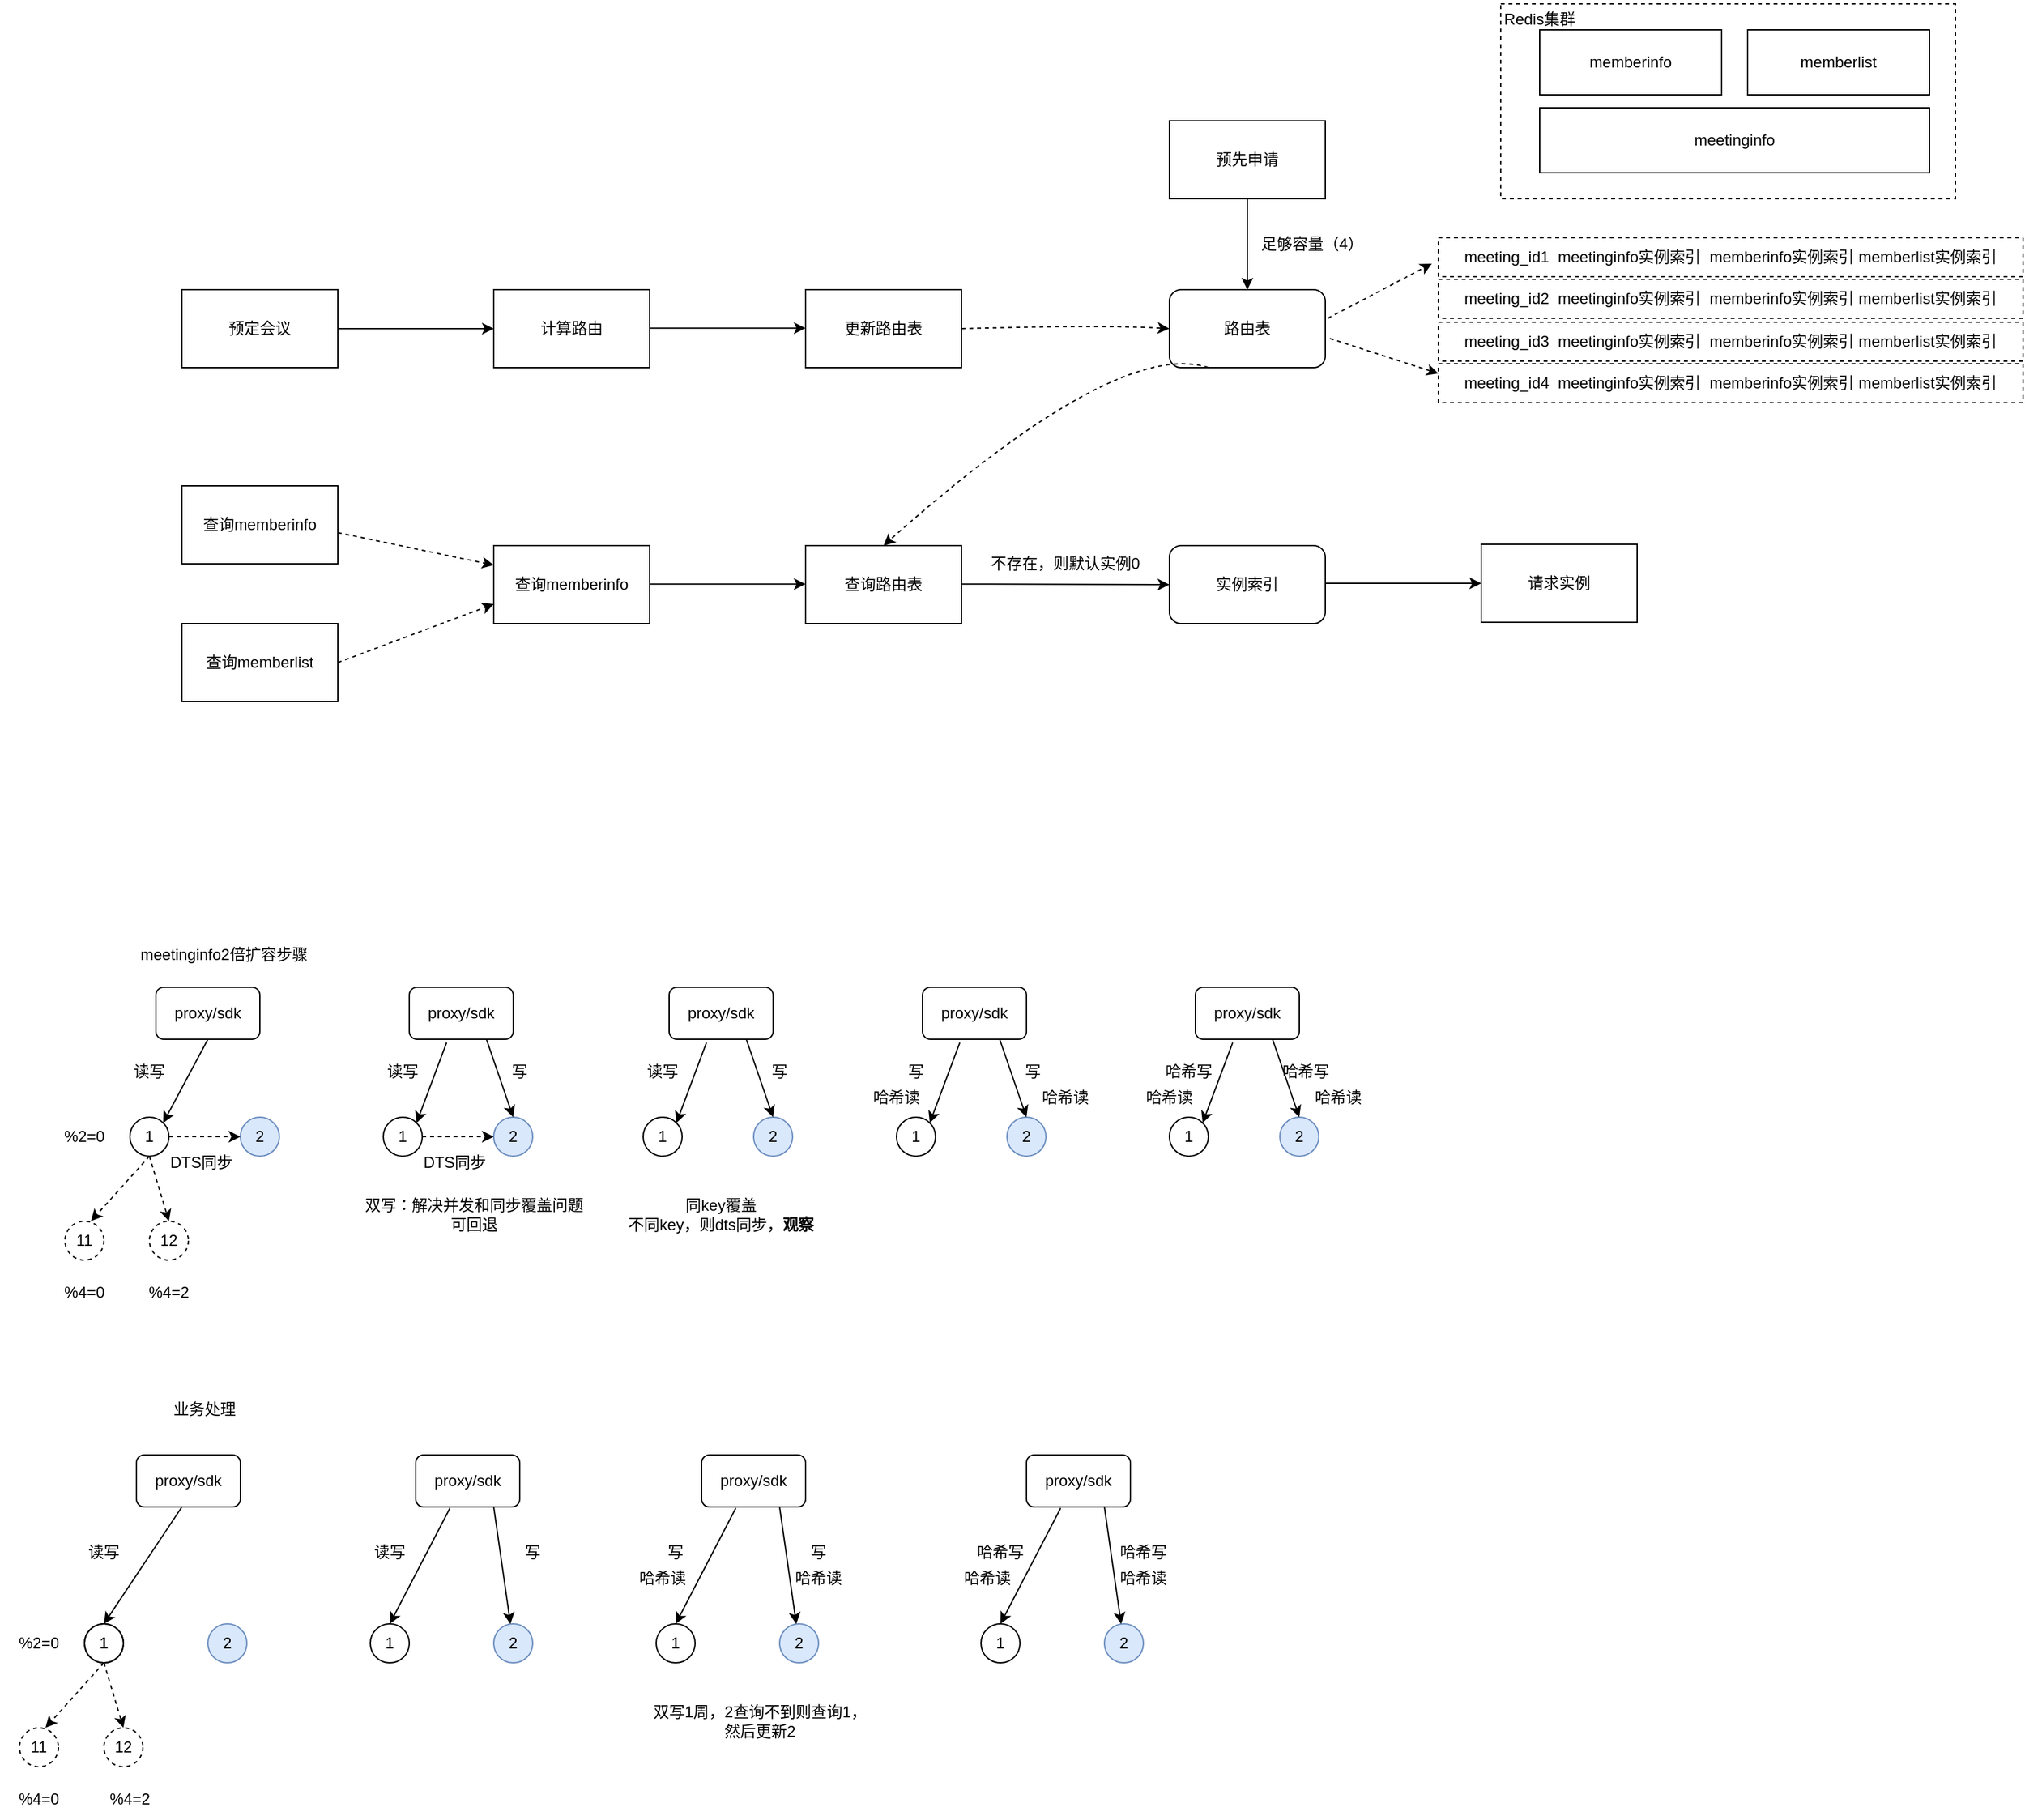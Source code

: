<mxfile version="20.8.1" type="github">
  <diagram id="jsjYU_Txn0sp7lz1TC-h" name="第 1 页">
    <mxGraphModel dx="2792" dy="1057" grid="1" gridSize="10" guides="1" tooltips="1" connect="1" arrows="1" fold="1" page="1" pageScale="1" pageWidth="827" pageHeight="1169" math="0" shadow="0">
      <root>
        <mxCell id="0" />
        <mxCell id="1" parent="0" />
        <mxCell id="PvWVyQyE4sZmbcHrZHed-1" value="路由表" style="rounded=1;whiteSpace=wrap;html=1;" vertex="1" parent="1">
          <mxGeometry x="860" y="373" width="120" height="60" as="geometry" />
        </mxCell>
        <mxCell id="PvWVyQyE4sZmbcHrZHed-2" value="预先申请" style="rounded=0;whiteSpace=wrap;html=1;" vertex="1" parent="1">
          <mxGeometry x="860" y="243" width="120" height="60" as="geometry" />
        </mxCell>
        <mxCell id="PvWVyQyE4sZmbcHrZHed-3" value="" style="endArrow=classic;html=1;rounded=0;exitX=0.5;exitY=1;exitDx=0;exitDy=0;" edge="1" parent="1" source="PvWVyQyE4sZmbcHrZHed-2" target="PvWVyQyE4sZmbcHrZHed-1">
          <mxGeometry width="50" height="50" relative="1" as="geometry">
            <mxPoint x="650" y="733" as="sourcePoint" />
            <mxPoint x="700" y="683" as="targetPoint" />
          </mxGeometry>
        </mxCell>
        <mxCell id="PvWVyQyE4sZmbcHrZHed-4" value="足够容量（4）" style="rounded=0;whiteSpace=wrap;html=1;fillColor=none;strokeColor=none;" vertex="1" parent="1">
          <mxGeometry x="920" y="323" width="100" height="30" as="geometry" />
        </mxCell>
        <mxCell id="PvWVyQyE4sZmbcHrZHed-5" value="meeting_id1&amp;nbsp; meetinginfo实例索引&amp;nbsp; memberinfo实例索引 memberlist实例索引" style="rounded=0;whiteSpace=wrap;html=1;fillColor=none;dashed=1;" vertex="1" parent="1">
          <mxGeometry x="1067" y="333" width="450" height="30" as="geometry" />
        </mxCell>
        <mxCell id="PvWVyQyE4sZmbcHrZHed-6" value="meeting_id2&amp;nbsp; meetinginfo实例索引&amp;nbsp; memberinfo实例索引 memberlist实例索引" style="rounded=0;whiteSpace=wrap;html=1;fillColor=none;dashed=1;" vertex="1" parent="1">
          <mxGeometry x="1067" y="365" width="450" height="30" as="geometry" />
        </mxCell>
        <mxCell id="PvWVyQyE4sZmbcHrZHed-7" value="meeting_id3&amp;nbsp; meetinginfo实例索引&amp;nbsp; memberinfo实例索引 memberlist实例索引" style="rounded=0;whiteSpace=wrap;html=1;fillColor=none;dashed=1;" vertex="1" parent="1">
          <mxGeometry x="1067" y="398" width="450" height="30" as="geometry" />
        </mxCell>
        <mxCell id="PvWVyQyE4sZmbcHrZHed-8" value="meeting_id4&amp;nbsp; meetinginfo实例索引&amp;nbsp; memberinfo实例索引 memberlist实例索引" style="rounded=0;whiteSpace=wrap;html=1;fillColor=none;dashed=1;" vertex="1" parent="1">
          <mxGeometry x="1067" y="430" width="450" height="30" as="geometry" />
        </mxCell>
        <mxCell id="PvWVyQyE4sZmbcHrZHed-9" value="" style="endArrow=classic;html=1;rounded=0;dashed=1;" edge="1" parent="1">
          <mxGeometry width="50" height="50" relative="1" as="geometry">
            <mxPoint x="982" y="395" as="sourcePoint" />
            <mxPoint x="1062" y="353" as="targetPoint" />
          </mxGeometry>
        </mxCell>
        <mxCell id="PvWVyQyE4sZmbcHrZHed-10" value="" style="endArrow=classic;html=1;rounded=0;dashed=1;exitX=1.029;exitY=0.626;exitDx=0;exitDy=0;exitPerimeter=0;entryX=0;entryY=0.25;entryDx=0;entryDy=0;" edge="1" parent="1" source="PvWVyQyE4sZmbcHrZHed-1" target="PvWVyQyE4sZmbcHrZHed-8">
          <mxGeometry width="50" height="50" relative="1" as="geometry">
            <mxPoint x="992" y="405" as="sourcePoint" />
            <mxPoint x="1072" y="363" as="targetPoint" />
          </mxGeometry>
        </mxCell>
        <mxCell id="PvWVyQyE4sZmbcHrZHed-17" value="预定会议" style="rounded=0;whiteSpace=wrap;html=1;" vertex="1" parent="1">
          <mxGeometry x="100" y="373" width="120" height="60" as="geometry" />
        </mxCell>
        <mxCell id="PvWVyQyE4sZmbcHrZHed-18" value="计算路由" style="rounded=0;whiteSpace=wrap;html=1;" vertex="1" parent="1">
          <mxGeometry x="340" y="373" width="120" height="60" as="geometry" />
        </mxCell>
        <mxCell id="PvWVyQyE4sZmbcHrZHed-19" value="更新路由表" style="rounded=0;whiteSpace=wrap;html=1;" vertex="1" parent="1">
          <mxGeometry x="580" y="373" width="120" height="60" as="geometry" />
        </mxCell>
        <mxCell id="PvWVyQyE4sZmbcHrZHed-20" value="" style="rounded=0;whiteSpace=wrap;html=1;dashed=1;fillColor=none;" vertex="1" parent="1">
          <mxGeometry x="1115" y="153" width="350" height="150" as="geometry" />
        </mxCell>
        <mxCell id="PvWVyQyE4sZmbcHrZHed-21" value="meetinginfo" style="rounded=0;whiteSpace=wrap;html=1;fillColor=none;" vertex="1" parent="1">
          <mxGeometry x="1145" y="233" width="300" height="50" as="geometry" />
        </mxCell>
        <mxCell id="PvWVyQyE4sZmbcHrZHed-22" value="memberinfo" style="rounded=0;whiteSpace=wrap;html=1;fillColor=none;" vertex="1" parent="1">
          <mxGeometry x="1145" y="173" width="140" height="50" as="geometry" />
        </mxCell>
        <mxCell id="PvWVyQyE4sZmbcHrZHed-23" value="memberlist" style="rounded=0;whiteSpace=wrap;html=1;fillColor=none;" vertex="1" parent="1">
          <mxGeometry x="1305" y="173" width="140" height="50" as="geometry" />
        </mxCell>
        <mxCell id="PvWVyQyE4sZmbcHrZHed-24" value="Redis集群" style="rounded=0;whiteSpace=wrap;html=1;fillColor=none;strokeColor=none;" vertex="1" parent="1">
          <mxGeometry x="1095" y="150" width="100" height="30" as="geometry" />
        </mxCell>
        <mxCell id="PvWVyQyE4sZmbcHrZHed-25" value="" style="endArrow=classic;html=1;rounded=0;exitX=0.5;exitY=1;exitDx=0;exitDy=0;entryX=0;entryY=0.5;entryDx=0;entryDy=0;" edge="1" parent="1" target="PvWVyQyE4sZmbcHrZHed-18">
          <mxGeometry x="1" y="198" width="50" height="50" relative="1" as="geometry">
            <mxPoint x="220" y="403" as="sourcePoint" />
            <mxPoint x="220" y="473" as="targetPoint" />
            <mxPoint x="-173" y="196" as="offset" />
          </mxGeometry>
        </mxCell>
        <mxCell id="PvWVyQyE4sZmbcHrZHed-26" value="" style="endArrow=classic;html=1;rounded=0;exitX=0.5;exitY=1;exitDx=0;exitDy=0;entryX=0;entryY=0.5;entryDx=0;entryDy=0;" edge="1" parent="1">
          <mxGeometry x="1" y="198" width="50" height="50" relative="1" as="geometry">
            <mxPoint x="460" y="402.58" as="sourcePoint" />
            <mxPoint x="580" y="402.58" as="targetPoint" />
            <mxPoint x="-173" y="196" as="offset" />
          </mxGeometry>
        </mxCell>
        <mxCell id="PvWVyQyE4sZmbcHrZHed-27" value="" style="curved=1;endArrow=classic;html=1;rounded=0;dashed=1;exitX=1;exitY=0.5;exitDx=0;exitDy=0;entryX=0;entryY=0.5;entryDx=0;entryDy=0;" edge="1" parent="1" source="PvWVyQyE4sZmbcHrZHed-19" target="PvWVyQyE4sZmbcHrZHed-1">
          <mxGeometry width="50" height="50" relative="1" as="geometry">
            <mxPoint x="410" y="400" as="sourcePoint" />
            <mxPoint x="460" y="350" as="targetPoint" />
            <Array as="points">
              <mxPoint x="810" y="400" />
            </Array>
          </mxGeometry>
        </mxCell>
        <mxCell id="PvWVyQyE4sZmbcHrZHed-28" value="查询memberinfo" style="rounded=0;whiteSpace=wrap;html=1;" vertex="1" parent="1">
          <mxGeometry x="100" y="524" width="120" height="60" as="geometry" />
        </mxCell>
        <mxCell id="PvWVyQyE4sZmbcHrZHed-29" value="查询memberlist" style="rounded=0;whiteSpace=wrap;html=1;" vertex="1" parent="1">
          <mxGeometry x="100" y="630" width="120" height="60" as="geometry" />
        </mxCell>
        <mxCell id="PvWVyQyE4sZmbcHrZHed-30" value="查询memberinfo" style="rounded=0;whiteSpace=wrap;html=1;" vertex="1" parent="1">
          <mxGeometry x="340" y="570" width="120" height="60" as="geometry" />
        </mxCell>
        <mxCell id="PvWVyQyE4sZmbcHrZHed-31" value="" style="endArrow=classic;html=1;rounded=0;dashed=1;entryX=0;entryY=0.25;entryDx=0;entryDy=0;" edge="1" parent="1" target="PvWVyQyE4sZmbcHrZHed-30">
          <mxGeometry width="50" height="50" relative="1" as="geometry">
            <mxPoint x="220" y="560" as="sourcePoint" />
            <mxPoint x="270" y="510" as="targetPoint" />
          </mxGeometry>
        </mxCell>
        <mxCell id="PvWVyQyE4sZmbcHrZHed-32" value="" style="endArrow=classic;html=1;rounded=0;dashed=1;entryX=0;entryY=0.75;entryDx=0;entryDy=0;exitX=1;exitY=0.5;exitDx=0;exitDy=0;" edge="1" parent="1" source="PvWVyQyE4sZmbcHrZHed-29" target="PvWVyQyE4sZmbcHrZHed-30">
          <mxGeometry width="50" height="50" relative="1" as="geometry">
            <mxPoint x="230" y="570" as="sourcePoint" />
            <mxPoint x="350" y="595" as="targetPoint" />
          </mxGeometry>
        </mxCell>
        <mxCell id="PvWVyQyE4sZmbcHrZHed-33" value="查询路由表" style="rounded=0;whiteSpace=wrap;html=1;" vertex="1" parent="1">
          <mxGeometry x="580" y="570" width="120" height="60" as="geometry" />
        </mxCell>
        <mxCell id="PvWVyQyE4sZmbcHrZHed-34" value="" style="curved=1;endArrow=classic;html=1;rounded=0;dashed=1;exitX=0.25;exitY=1;exitDx=0;exitDy=0;entryX=0.5;entryY=0;entryDx=0;entryDy=0;" edge="1" parent="1" source="PvWVyQyE4sZmbcHrZHed-1" target="PvWVyQyE4sZmbcHrZHed-33">
          <mxGeometry width="50" height="50" relative="1" as="geometry">
            <mxPoint x="710" y="413" as="sourcePoint" />
            <mxPoint x="870" y="413" as="targetPoint" />
            <Array as="points">
              <mxPoint x="820" y="410" />
            </Array>
          </mxGeometry>
        </mxCell>
        <mxCell id="PvWVyQyE4sZmbcHrZHed-35" value="" style="endArrow=classic;html=1;rounded=0;exitX=0.5;exitY=1;exitDx=0;exitDy=0;entryX=0;entryY=0.5;entryDx=0;entryDy=0;" edge="1" parent="1">
          <mxGeometry x="1" y="198" width="50" height="50" relative="1" as="geometry">
            <mxPoint x="460" y="599.58" as="sourcePoint" />
            <mxPoint x="580" y="599.58" as="targetPoint" />
            <mxPoint x="-173" y="196" as="offset" />
          </mxGeometry>
        </mxCell>
        <mxCell id="PvWVyQyE4sZmbcHrZHed-36" value="实例索引" style="rounded=1;whiteSpace=wrap;html=1;" vertex="1" parent="1">
          <mxGeometry x="860" y="570" width="120" height="60" as="geometry" />
        </mxCell>
        <mxCell id="PvWVyQyE4sZmbcHrZHed-37" value="" style="endArrow=classic;html=1;rounded=0;exitX=0.5;exitY=1;exitDx=0;exitDy=0;entryX=0;entryY=0.5;entryDx=0;entryDy=0;" edge="1" parent="1" target="PvWVyQyE4sZmbcHrZHed-36">
          <mxGeometry x="1" y="198" width="50" height="50" relative="1" as="geometry">
            <mxPoint x="700" y="599.58" as="sourcePoint" />
            <mxPoint x="820" y="599.58" as="targetPoint" />
            <mxPoint x="-173" y="196" as="offset" />
          </mxGeometry>
        </mxCell>
        <mxCell id="PvWVyQyE4sZmbcHrZHed-38" value="不存在，则默认实例0" style="rounded=0;whiteSpace=wrap;html=1;fillColor=none;strokeColor=none;" vertex="1" parent="1">
          <mxGeometry x="720" y="569" width="120" height="30" as="geometry" />
        </mxCell>
        <mxCell id="PvWVyQyE4sZmbcHrZHed-39" value="请求实例" style="rounded=0;whiteSpace=wrap;html=1;" vertex="1" parent="1">
          <mxGeometry x="1100" y="569" width="120" height="60" as="geometry" />
        </mxCell>
        <mxCell id="PvWVyQyE4sZmbcHrZHed-40" value="" style="endArrow=classic;html=1;rounded=0;exitX=0.5;exitY=1;exitDx=0;exitDy=0;entryX=0;entryY=0.5;entryDx=0;entryDy=0;" edge="1" parent="1">
          <mxGeometry x="1" y="198" width="50" height="50" relative="1" as="geometry">
            <mxPoint x="980" y="599.0" as="sourcePoint" />
            <mxPoint x="1100" y="599.0" as="targetPoint" />
            <mxPoint x="-173" y="196" as="offset" />
          </mxGeometry>
        </mxCell>
        <mxCell id="PvWVyQyE4sZmbcHrZHed-41" value="1" style="ellipse;whiteSpace=wrap;html=1;aspect=fixed;fillColor=none;" vertex="1" parent="1">
          <mxGeometry x="60" y="1010" width="30" height="30" as="geometry" />
        </mxCell>
        <mxCell id="PvWVyQyE4sZmbcHrZHed-42" value="proxy/sdk" style="rounded=1;whiteSpace=wrap;html=1;fillColor=none;" vertex="1" parent="1">
          <mxGeometry x="80" y="910" width="80" height="40" as="geometry" />
        </mxCell>
        <mxCell id="PvWVyQyE4sZmbcHrZHed-43" value="2" style="ellipse;whiteSpace=wrap;html=1;aspect=fixed;fillColor=#dae8fc;strokeColor=#6c8ebf;" vertex="1" parent="1">
          <mxGeometry x="145" y="1010" width="30" height="30" as="geometry" />
        </mxCell>
        <mxCell id="PvWVyQyE4sZmbcHrZHed-44" value="" style="endArrow=classic;html=1;rounded=0;exitX=0.5;exitY=1;exitDx=0;exitDy=0;entryX=1;entryY=0;entryDx=0;entryDy=0;" edge="1" parent="1" source="PvWVyQyE4sZmbcHrZHed-42" target="PvWVyQyE4sZmbcHrZHed-41">
          <mxGeometry width="50" height="50" relative="1" as="geometry">
            <mxPoint x="780" y="850" as="sourcePoint" />
            <mxPoint x="830" y="800" as="targetPoint" />
          </mxGeometry>
        </mxCell>
        <mxCell id="PvWVyQyE4sZmbcHrZHed-45" value="读写" style="rounded=0;whiteSpace=wrap;html=1;fillColor=none;strokeColor=none;" vertex="1" parent="1">
          <mxGeometry x="45" y="960" width="60" height="30" as="geometry" />
        </mxCell>
        <mxCell id="PvWVyQyE4sZmbcHrZHed-46" value="meetinginfo2倍扩容步骤" style="rounded=0;whiteSpace=wrap;html=1;fillColor=none;strokeColor=none;" vertex="1" parent="1">
          <mxGeometry x="55" y="870" width="155" height="30" as="geometry" />
        </mxCell>
        <mxCell id="PvWVyQyE4sZmbcHrZHed-48" value="" style="endArrow=classic;html=1;rounded=0;dashed=1;entryX=0;entryY=0.5;entryDx=0;entryDy=0;exitX=1;exitY=0.5;exitDx=0;exitDy=0;" edge="1" parent="1" target="PvWVyQyE4sZmbcHrZHed-43">
          <mxGeometry width="50" height="50" relative="1" as="geometry">
            <mxPoint x="90" y="1025.0" as="sourcePoint" />
            <mxPoint x="210" y="980" as="targetPoint" />
          </mxGeometry>
        </mxCell>
        <mxCell id="PvWVyQyE4sZmbcHrZHed-49" value="DTS同步" style="rounded=0;whiteSpace=wrap;html=1;fillColor=none;strokeColor=none;" vertex="1" parent="1">
          <mxGeometry x="85" y="1030" width="60" height="30" as="geometry" />
        </mxCell>
        <mxCell id="PvWVyQyE4sZmbcHrZHed-50" value="1" style="ellipse;whiteSpace=wrap;html=1;aspect=fixed;fillColor=none;" vertex="1" parent="1">
          <mxGeometry x="255" y="1010" width="30" height="30" as="geometry" />
        </mxCell>
        <mxCell id="PvWVyQyE4sZmbcHrZHed-51" value="proxy/sdk" style="rounded=1;whiteSpace=wrap;html=1;fillColor=none;" vertex="1" parent="1">
          <mxGeometry x="275" y="910" width="80" height="40" as="geometry" />
        </mxCell>
        <mxCell id="PvWVyQyE4sZmbcHrZHed-52" value="2" style="ellipse;whiteSpace=wrap;html=1;aspect=fixed;fillColor=#dae8fc;strokeColor=#6c8ebf;" vertex="1" parent="1">
          <mxGeometry x="340" y="1010" width="30" height="30" as="geometry" />
        </mxCell>
        <mxCell id="PvWVyQyE4sZmbcHrZHed-53" value="" style="endArrow=classic;html=1;rounded=0;exitX=0.359;exitY=1.064;exitDx=0;exitDy=0;entryX=1;entryY=0;entryDx=0;entryDy=0;exitPerimeter=0;" edge="1" parent="1" source="PvWVyQyE4sZmbcHrZHed-51" target="PvWVyQyE4sZmbcHrZHed-50">
          <mxGeometry width="50" height="50" relative="1" as="geometry">
            <mxPoint x="975" y="850" as="sourcePoint" />
            <mxPoint x="1025" y="800" as="targetPoint" />
          </mxGeometry>
        </mxCell>
        <mxCell id="PvWVyQyE4sZmbcHrZHed-54" value="读写" style="rounded=0;whiteSpace=wrap;html=1;fillColor=none;strokeColor=none;" vertex="1" parent="1">
          <mxGeometry x="240" y="960" width="60" height="30" as="geometry" />
        </mxCell>
        <mxCell id="PvWVyQyE4sZmbcHrZHed-55" value="" style="endArrow=classic;html=1;rounded=0;dashed=1;entryX=0;entryY=0.5;entryDx=0;entryDy=0;exitX=1;exitY=0.5;exitDx=0;exitDy=0;" edge="1" parent="1" target="PvWVyQyE4sZmbcHrZHed-52">
          <mxGeometry width="50" height="50" relative="1" as="geometry">
            <mxPoint x="285" y="1025" as="sourcePoint" />
            <mxPoint x="405" y="980" as="targetPoint" />
          </mxGeometry>
        </mxCell>
        <mxCell id="PvWVyQyE4sZmbcHrZHed-56" value="DTS同步" style="rounded=0;whiteSpace=wrap;html=1;fillColor=none;strokeColor=none;" vertex="1" parent="1">
          <mxGeometry x="280" y="1030" width="60" height="30" as="geometry" />
        </mxCell>
        <mxCell id="PvWVyQyE4sZmbcHrZHed-57" value="" style="endArrow=classic;html=1;rounded=0;exitX=0.5;exitY=1;exitDx=0;exitDy=0;entryX=0.5;entryY=0;entryDx=0;entryDy=0;" edge="1" parent="1" target="PvWVyQyE4sZmbcHrZHed-52">
          <mxGeometry width="50" height="50" relative="1" as="geometry">
            <mxPoint x="334.39" y="950.0" as="sourcePoint" />
            <mxPoint x="299.997" y="1014.393" as="targetPoint" />
          </mxGeometry>
        </mxCell>
        <mxCell id="PvWVyQyE4sZmbcHrZHed-59" value="写" style="rounded=0;whiteSpace=wrap;html=1;fillColor=none;strokeColor=none;" vertex="1" parent="1">
          <mxGeometry x="330" y="960" width="60" height="30" as="geometry" />
        </mxCell>
        <mxCell id="PvWVyQyE4sZmbcHrZHed-60" value="1" style="ellipse;whiteSpace=wrap;html=1;aspect=fixed;fillColor=none;" vertex="1" parent="1">
          <mxGeometry x="455" y="1010" width="30" height="30" as="geometry" />
        </mxCell>
        <mxCell id="PvWVyQyE4sZmbcHrZHed-61" value="proxy/sdk" style="rounded=1;whiteSpace=wrap;html=1;fillColor=none;" vertex="1" parent="1">
          <mxGeometry x="475" y="910" width="80" height="40" as="geometry" />
        </mxCell>
        <mxCell id="PvWVyQyE4sZmbcHrZHed-62" value="2" style="ellipse;whiteSpace=wrap;html=1;aspect=fixed;fillColor=#dae8fc;strokeColor=#6c8ebf;" vertex="1" parent="1">
          <mxGeometry x="540" y="1010" width="30" height="30" as="geometry" />
        </mxCell>
        <mxCell id="PvWVyQyE4sZmbcHrZHed-63" value="" style="endArrow=classic;html=1;rounded=0;exitX=0.359;exitY=1.064;exitDx=0;exitDy=0;entryX=1;entryY=0;entryDx=0;entryDy=0;exitPerimeter=0;" edge="1" parent="1" source="PvWVyQyE4sZmbcHrZHed-61" target="PvWVyQyE4sZmbcHrZHed-60">
          <mxGeometry width="50" height="50" relative="1" as="geometry">
            <mxPoint x="1175" y="850" as="sourcePoint" />
            <mxPoint x="1225" y="800" as="targetPoint" />
          </mxGeometry>
        </mxCell>
        <mxCell id="PvWVyQyE4sZmbcHrZHed-64" value="读写" style="rounded=0;whiteSpace=wrap;html=1;fillColor=none;strokeColor=none;" vertex="1" parent="1">
          <mxGeometry x="440" y="960" width="60" height="30" as="geometry" />
        </mxCell>
        <mxCell id="PvWVyQyE4sZmbcHrZHed-67" value="" style="endArrow=classic;html=1;rounded=0;exitX=0.5;exitY=1;exitDx=0;exitDy=0;entryX=0.5;entryY=0;entryDx=0;entryDy=0;" edge="1" parent="1" target="PvWVyQyE4sZmbcHrZHed-62">
          <mxGeometry width="50" height="50" relative="1" as="geometry">
            <mxPoint x="534.39" y="950.0" as="sourcePoint" />
            <mxPoint x="499.997" y="1014.393" as="targetPoint" />
          </mxGeometry>
        </mxCell>
        <mxCell id="PvWVyQyE4sZmbcHrZHed-68" value="写" style="rounded=0;whiteSpace=wrap;html=1;fillColor=none;strokeColor=none;" vertex="1" parent="1">
          <mxGeometry x="530" y="960" width="60" height="30" as="geometry" />
        </mxCell>
        <mxCell id="PvWVyQyE4sZmbcHrZHed-69" value="1" style="ellipse;whiteSpace=wrap;html=1;aspect=fixed;fillColor=none;" vertex="1" parent="1">
          <mxGeometry x="650" y="1010" width="30" height="30" as="geometry" />
        </mxCell>
        <mxCell id="PvWVyQyE4sZmbcHrZHed-70" value="proxy/sdk" style="rounded=1;whiteSpace=wrap;html=1;fillColor=none;" vertex="1" parent="1">
          <mxGeometry x="670" y="910" width="80" height="40" as="geometry" />
        </mxCell>
        <mxCell id="PvWVyQyE4sZmbcHrZHed-71" value="2" style="ellipse;whiteSpace=wrap;html=1;aspect=fixed;fillColor=#dae8fc;strokeColor=#6c8ebf;" vertex="1" parent="1">
          <mxGeometry x="735" y="1010" width="30" height="30" as="geometry" />
        </mxCell>
        <mxCell id="PvWVyQyE4sZmbcHrZHed-72" value="" style="endArrow=classic;html=1;rounded=0;exitX=0.359;exitY=1.064;exitDx=0;exitDy=0;entryX=1;entryY=0;entryDx=0;entryDy=0;exitPerimeter=0;" edge="1" parent="1" source="PvWVyQyE4sZmbcHrZHed-70" target="PvWVyQyE4sZmbcHrZHed-69">
          <mxGeometry width="50" height="50" relative="1" as="geometry">
            <mxPoint x="1370" y="850" as="sourcePoint" />
            <mxPoint x="1420" y="800" as="targetPoint" />
          </mxGeometry>
        </mxCell>
        <mxCell id="PvWVyQyE4sZmbcHrZHed-73" value="" style="endArrow=classic;html=1;rounded=0;exitX=0.5;exitY=1;exitDx=0;exitDy=0;entryX=0.5;entryY=0;entryDx=0;entryDy=0;" edge="1" parent="1" target="PvWVyQyE4sZmbcHrZHed-71">
          <mxGeometry width="50" height="50" relative="1" as="geometry">
            <mxPoint x="729.39" y="950.0" as="sourcePoint" />
            <mxPoint x="694.997" y="1014.393" as="targetPoint" />
          </mxGeometry>
        </mxCell>
        <mxCell id="PvWVyQyE4sZmbcHrZHed-74" value="写" style="rounded=0;whiteSpace=wrap;html=1;fillColor=none;strokeColor=none;" vertex="1" parent="1">
          <mxGeometry x="725" y="960" width="60" height="30" as="geometry" />
        </mxCell>
        <mxCell id="PvWVyQyE4sZmbcHrZHed-75" value="写" style="rounded=0;whiteSpace=wrap;html=1;fillColor=none;strokeColor=none;" vertex="1" parent="1">
          <mxGeometry x="635" y="960" width="60" height="30" as="geometry" />
        </mxCell>
        <mxCell id="PvWVyQyE4sZmbcHrZHed-76" value="哈希读" style="rounded=0;whiteSpace=wrap;html=1;fillColor=none;strokeColor=none;" vertex="1" parent="1">
          <mxGeometry x="620" y="980" width="60" height="30" as="geometry" />
        </mxCell>
        <mxCell id="PvWVyQyE4sZmbcHrZHed-77" value="哈希读" style="rounded=0;whiteSpace=wrap;html=1;fillColor=none;strokeColor=none;" vertex="1" parent="1">
          <mxGeometry x="750" y="980" width="60" height="30" as="geometry" />
        </mxCell>
        <mxCell id="PvWVyQyE4sZmbcHrZHed-78" value="1" style="ellipse;whiteSpace=wrap;html=1;aspect=fixed;fillColor=none;" vertex="1" parent="1">
          <mxGeometry x="860" y="1010" width="30" height="30" as="geometry" />
        </mxCell>
        <mxCell id="PvWVyQyE4sZmbcHrZHed-79" value="proxy/sdk" style="rounded=1;whiteSpace=wrap;html=1;fillColor=none;" vertex="1" parent="1">
          <mxGeometry x="880" y="910" width="80" height="40" as="geometry" />
        </mxCell>
        <mxCell id="PvWVyQyE4sZmbcHrZHed-80" value="2" style="ellipse;whiteSpace=wrap;html=1;aspect=fixed;fillColor=#dae8fc;strokeColor=#6c8ebf;" vertex="1" parent="1">
          <mxGeometry x="945" y="1010" width="30" height="30" as="geometry" />
        </mxCell>
        <mxCell id="PvWVyQyE4sZmbcHrZHed-81" value="" style="endArrow=classic;html=1;rounded=0;exitX=0.359;exitY=1.064;exitDx=0;exitDy=0;entryX=1;entryY=0;entryDx=0;entryDy=0;exitPerimeter=0;" edge="1" parent="1" source="PvWVyQyE4sZmbcHrZHed-79" target="PvWVyQyE4sZmbcHrZHed-78">
          <mxGeometry width="50" height="50" relative="1" as="geometry">
            <mxPoint x="1580" y="850" as="sourcePoint" />
            <mxPoint x="1630" y="800" as="targetPoint" />
          </mxGeometry>
        </mxCell>
        <mxCell id="PvWVyQyE4sZmbcHrZHed-82" value="" style="endArrow=classic;html=1;rounded=0;exitX=0.5;exitY=1;exitDx=0;exitDy=0;entryX=0.5;entryY=0;entryDx=0;entryDy=0;" edge="1" parent="1" target="PvWVyQyE4sZmbcHrZHed-80">
          <mxGeometry width="50" height="50" relative="1" as="geometry">
            <mxPoint x="939.39" y="950.0" as="sourcePoint" />
            <mxPoint x="904.997" y="1014.393" as="targetPoint" />
          </mxGeometry>
        </mxCell>
        <mxCell id="PvWVyQyE4sZmbcHrZHed-83" value="哈希写" style="rounded=0;whiteSpace=wrap;html=1;fillColor=none;strokeColor=none;" vertex="1" parent="1">
          <mxGeometry x="935" y="960" width="60" height="30" as="geometry" />
        </mxCell>
        <mxCell id="PvWVyQyE4sZmbcHrZHed-84" value="哈希写" style="rounded=0;whiteSpace=wrap;html=1;fillColor=none;strokeColor=none;" vertex="1" parent="1">
          <mxGeometry x="845" y="960" width="60" height="30" as="geometry" />
        </mxCell>
        <mxCell id="PvWVyQyE4sZmbcHrZHed-85" value="哈希读" style="rounded=0;whiteSpace=wrap;html=1;fillColor=none;strokeColor=none;" vertex="1" parent="1">
          <mxGeometry x="960" y="980" width="60" height="30" as="geometry" />
        </mxCell>
        <mxCell id="PvWVyQyE4sZmbcHrZHed-86" value="哈希读" style="rounded=0;whiteSpace=wrap;html=1;fillColor=none;strokeColor=none;" vertex="1" parent="1">
          <mxGeometry x="830" y="980" width="60" height="30" as="geometry" />
        </mxCell>
        <mxCell id="PvWVyQyE4sZmbcHrZHed-87" value="双写：解决并发和同步覆盖问题&lt;br&gt;可回退" style="rounded=0;whiteSpace=wrap;html=1;fillColor=none;strokeColor=none;" vertex="1" parent="1">
          <mxGeometry x="240" y="1070" width="170" height="30" as="geometry" />
        </mxCell>
        <mxCell id="PvWVyQyE4sZmbcHrZHed-88" value="同key覆盖&lt;br&gt;不同key，则dts同步，&lt;b&gt;观察&lt;/b&gt;" style="rounded=0;whiteSpace=wrap;html=1;fillColor=none;strokeColor=none;" vertex="1" parent="1">
          <mxGeometry x="430" y="1070" width="170" height="30" as="geometry" />
        </mxCell>
        <mxCell id="PvWVyQyE4sZmbcHrZHed-89" value="" style="endArrow=classic;html=1;rounded=0;exitX=0.5;exitY=1;exitDx=0;exitDy=0;dashed=1;" edge="1" parent="1" source="PvWVyQyE4sZmbcHrZHed-41">
          <mxGeometry width="50" height="50" relative="1" as="geometry">
            <mxPoint x="780" y="810" as="sourcePoint" />
            <mxPoint x="30" y="1090" as="targetPoint" />
          </mxGeometry>
        </mxCell>
        <mxCell id="PvWVyQyE4sZmbcHrZHed-90" value="" style="endArrow=classic;html=1;rounded=0;exitX=0.5;exitY=1;exitDx=0;exitDy=0;dashed=1;" edge="1" parent="1" source="PvWVyQyE4sZmbcHrZHed-41">
          <mxGeometry width="50" height="50" relative="1" as="geometry">
            <mxPoint x="85" y="1050" as="sourcePoint" />
            <mxPoint x="90" y="1090" as="targetPoint" />
          </mxGeometry>
        </mxCell>
        <mxCell id="PvWVyQyE4sZmbcHrZHed-91" value="11" style="ellipse;whiteSpace=wrap;html=1;aspect=fixed;fillColor=none;dashed=1;" vertex="1" parent="1">
          <mxGeometry x="10" y="1090" width="30" height="30" as="geometry" />
        </mxCell>
        <mxCell id="PvWVyQyE4sZmbcHrZHed-92" value="12" style="ellipse;whiteSpace=wrap;html=1;aspect=fixed;fillColor=none;dashed=1;" vertex="1" parent="1">
          <mxGeometry x="75" y="1090" width="30" height="30" as="geometry" />
        </mxCell>
        <mxCell id="PvWVyQyE4sZmbcHrZHed-93" value="%4=0" style="rounded=0;whiteSpace=wrap;html=1;fillColor=none;strokeColor=none;" vertex="1" parent="1">
          <mxGeometry x="-5" y="1130" width="60" height="30" as="geometry" />
        </mxCell>
        <mxCell id="PvWVyQyE4sZmbcHrZHed-94" value="%4=2" style="rounded=0;whiteSpace=wrap;html=1;fillColor=none;strokeColor=none;" vertex="1" parent="1">
          <mxGeometry x="60" y="1130" width="60" height="30" as="geometry" />
        </mxCell>
        <mxCell id="PvWVyQyE4sZmbcHrZHed-95" value="%2=0" style="rounded=0;whiteSpace=wrap;html=1;fillColor=none;strokeColor=none;" vertex="1" parent="1">
          <mxGeometry x="-5" y="1010" width="60" height="30" as="geometry" />
        </mxCell>
        <mxCell id="PvWVyQyE4sZmbcHrZHed-96" value="proxy/sdk" style="rounded=1;whiteSpace=wrap;html=1;fillColor=none;" vertex="1" parent="1">
          <mxGeometry x="65" y="1270" width="80" height="40" as="geometry" />
        </mxCell>
        <mxCell id="PvWVyQyE4sZmbcHrZHed-97" value="1" style="ellipse;whiteSpace=wrap;html=1;aspect=fixed;fillColor=none;" vertex="1" parent="1">
          <mxGeometry x="25" y="1400" width="30" height="30" as="geometry" />
        </mxCell>
        <mxCell id="PvWVyQyE4sZmbcHrZHed-98" value="" style="endArrow=classic;html=1;rounded=0;exitX=0.5;exitY=1;exitDx=0;exitDy=0;entryX=0.5;entryY=0;entryDx=0;entryDy=0;" edge="1" parent="1" target="PvWVyQyE4sZmbcHrZHed-97">
          <mxGeometry width="50" height="50" relative="1" as="geometry">
            <mxPoint x="100" y="1310.0" as="sourcePoint" />
            <mxPoint x="65.607" y="1374.393" as="targetPoint" />
          </mxGeometry>
        </mxCell>
        <mxCell id="PvWVyQyE4sZmbcHrZHed-99" value="读写" style="rounded=0;whiteSpace=wrap;html=1;fillColor=none;strokeColor=none;" vertex="1" parent="1">
          <mxGeometry x="10" y="1330" width="60" height="30" as="geometry" />
        </mxCell>
        <mxCell id="PvWVyQyE4sZmbcHrZHed-100" value="2" style="ellipse;whiteSpace=wrap;html=1;aspect=fixed;fillColor=#dae8fc;strokeColor=#6c8ebf;" vertex="1" parent="1">
          <mxGeometry x="120" y="1400" width="30" height="30" as="geometry" />
        </mxCell>
        <mxCell id="PvWVyQyE4sZmbcHrZHed-101" value="proxy/sdk" style="rounded=1;whiteSpace=wrap;html=1;fillColor=none;" vertex="1" parent="1">
          <mxGeometry x="280" y="1270" width="80" height="40" as="geometry" />
        </mxCell>
        <mxCell id="PvWVyQyE4sZmbcHrZHed-102" value="1" style="ellipse;whiteSpace=wrap;html=1;aspect=fixed;fillColor=none;" vertex="1" parent="1">
          <mxGeometry x="245" y="1400" width="30" height="30" as="geometry" />
        </mxCell>
        <mxCell id="PvWVyQyE4sZmbcHrZHed-103" value="" style="endArrow=classic;html=1;rounded=0;exitX=0.329;exitY=1.022;exitDx=0;exitDy=0;entryX=0.5;entryY=0;entryDx=0;entryDy=0;exitPerimeter=0;" edge="1" parent="1" target="PvWVyQyE4sZmbcHrZHed-102" source="PvWVyQyE4sZmbcHrZHed-101">
          <mxGeometry width="50" height="50" relative="1" as="geometry">
            <mxPoint x="320" y="1310" as="sourcePoint" />
            <mxPoint x="285.607" y="1374.393" as="targetPoint" />
          </mxGeometry>
        </mxCell>
        <mxCell id="PvWVyQyE4sZmbcHrZHed-104" value="读写" style="rounded=0;whiteSpace=wrap;html=1;fillColor=none;strokeColor=none;" vertex="1" parent="1">
          <mxGeometry x="230" y="1330" width="60" height="30" as="geometry" />
        </mxCell>
        <mxCell id="PvWVyQyE4sZmbcHrZHed-105" value="2" style="ellipse;whiteSpace=wrap;html=1;aspect=fixed;fillColor=#dae8fc;strokeColor=#6c8ebf;" vertex="1" parent="1">
          <mxGeometry x="340" y="1400" width="30" height="30" as="geometry" />
        </mxCell>
        <mxCell id="PvWVyQyE4sZmbcHrZHed-106" value="" style="endArrow=classic;html=1;rounded=0;exitX=0.75;exitY=1;exitDx=0;exitDy=0;" edge="1" parent="1" source="PvWVyQyE4sZmbcHrZHed-101" target="PvWVyQyE4sZmbcHrZHed-105">
          <mxGeometry width="50" height="50" relative="1" as="geometry">
            <mxPoint x="330" y="1320" as="sourcePoint" />
            <mxPoint x="270" y="1410" as="targetPoint" />
          </mxGeometry>
        </mxCell>
        <mxCell id="PvWVyQyE4sZmbcHrZHed-107" value="写" style="rounded=0;whiteSpace=wrap;html=1;fillColor=none;strokeColor=none;" vertex="1" parent="1">
          <mxGeometry x="340" y="1330" width="60" height="30" as="geometry" />
        </mxCell>
        <mxCell id="PvWVyQyE4sZmbcHrZHed-108" value="proxy/sdk" style="rounded=1;whiteSpace=wrap;html=1;fillColor=none;" vertex="1" parent="1">
          <mxGeometry x="500" y="1270" width="80" height="40" as="geometry" />
        </mxCell>
        <mxCell id="PvWVyQyE4sZmbcHrZHed-109" value="1" style="ellipse;whiteSpace=wrap;html=1;aspect=fixed;fillColor=none;" vertex="1" parent="1">
          <mxGeometry x="465" y="1400" width="30" height="30" as="geometry" />
        </mxCell>
        <mxCell id="PvWVyQyE4sZmbcHrZHed-110" value="" style="endArrow=classic;html=1;rounded=0;exitX=0.329;exitY=1.022;exitDx=0;exitDy=0;entryX=0.5;entryY=0;entryDx=0;entryDy=0;exitPerimeter=0;" edge="1" parent="1" source="PvWVyQyE4sZmbcHrZHed-108" target="PvWVyQyE4sZmbcHrZHed-109">
          <mxGeometry width="50" height="50" relative="1" as="geometry">
            <mxPoint x="540" y="1310" as="sourcePoint" />
            <mxPoint x="505.607" y="1374.393" as="targetPoint" />
          </mxGeometry>
        </mxCell>
        <mxCell id="PvWVyQyE4sZmbcHrZHed-111" value="写" style="rounded=0;whiteSpace=wrap;html=1;fillColor=none;strokeColor=none;" vertex="1" parent="1">
          <mxGeometry x="450" y="1330" width="60" height="30" as="geometry" />
        </mxCell>
        <mxCell id="PvWVyQyE4sZmbcHrZHed-112" value="2" style="ellipse;whiteSpace=wrap;html=1;aspect=fixed;fillColor=#dae8fc;strokeColor=#6c8ebf;" vertex="1" parent="1">
          <mxGeometry x="560" y="1400" width="30" height="30" as="geometry" />
        </mxCell>
        <mxCell id="PvWVyQyE4sZmbcHrZHed-113" value="" style="endArrow=classic;html=1;rounded=0;exitX=0.75;exitY=1;exitDx=0;exitDy=0;" edge="1" parent="1" source="PvWVyQyE4sZmbcHrZHed-108" target="PvWVyQyE4sZmbcHrZHed-112">
          <mxGeometry width="50" height="50" relative="1" as="geometry">
            <mxPoint x="550" y="1320" as="sourcePoint" />
            <mxPoint x="490" y="1410" as="targetPoint" />
          </mxGeometry>
        </mxCell>
        <mxCell id="PvWVyQyE4sZmbcHrZHed-114" value="写" style="rounded=0;whiteSpace=wrap;html=1;fillColor=none;strokeColor=none;" vertex="1" parent="1">
          <mxGeometry x="560" y="1330" width="60" height="30" as="geometry" />
        </mxCell>
        <mxCell id="PvWVyQyE4sZmbcHrZHed-115" value="哈希读" style="rounded=0;whiteSpace=wrap;html=1;fillColor=none;strokeColor=none;" vertex="1" parent="1">
          <mxGeometry x="440" y="1350" width="60" height="30" as="geometry" />
        </mxCell>
        <mxCell id="PvWVyQyE4sZmbcHrZHed-116" value="哈希读" style="rounded=0;whiteSpace=wrap;html=1;fillColor=none;strokeColor=none;" vertex="1" parent="1">
          <mxGeometry x="560" y="1350" width="60" height="30" as="geometry" />
        </mxCell>
        <mxCell id="PvWVyQyE4sZmbcHrZHed-117" value="双写1周，2查询不到则查询1，然后更新2" style="rounded=0;whiteSpace=wrap;html=1;fillColor=none;strokeColor=none;" vertex="1" parent="1">
          <mxGeometry x="460" y="1460" width="170" height="30" as="geometry" />
        </mxCell>
        <mxCell id="PvWVyQyE4sZmbcHrZHed-118" value="proxy/sdk" style="rounded=1;whiteSpace=wrap;html=1;fillColor=none;" vertex="1" parent="1">
          <mxGeometry x="750" y="1270" width="80" height="40" as="geometry" />
        </mxCell>
        <mxCell id="PvWVyQyE4sZmbcHrZHed-119" value="1" style="ellipse;whiteSpace=wrap;html=1;aspect=fixed;fillColor=none;" vertex="1" parent="1">
          <mxGeometry x="715" y="1400" width="30" height="30" as="geometry" />
        </mxCell>
        <mxCell id="PvWVyQyE4sZmbcHrZHed-120" value="" style="endArrow=classic;html=1;rounded=0;exitX=0.329;exitY=1.022;exitDx=0;exitDy=0;entryX=0.5;entryY=0;entryDx=0;entryDy=0;exitPerimeter=0;" edge="1" parent="1" source="PvWVyQyE4sZmbcHrZHed-118" target="PvWVyQyE4sZmbcHrZHed-119">
          <mxGeometry width="50" height="50" relative="1" as="geometry">
            <mxPoint x="790" y="1310" as="sourcePoint" />
            <mxPoint x="755.607" y="1374.393" as="targetPoint" />
          </mxGeometry>
        </mxCell>
        <mxCell id="PvWVyQyE4sZmbcHrZHed-121" value="哈希写" style="rounded=0;whiteSpace=wrap;html=1;fillColor=none;strokeColor=none;" vertex="1" parent="1">
          <mxGeometry x="700" y="1330" width="60" height="30" as="geometry" />
        </mxCell>
        <mxCell id="PvWVyQyE4sZmbcHrZHed-122" value="2" style="ellipse;whiteSpace=wrap;html=1;aspect=fixed;fillColor=#dae8fc;strokeColor=#6c8ebf;" vertex="1" parent="1">
          <mxGeometry x="810" y="1400" width="30" height="30" as="geometry" />
        </mxCell>
        <mxCell id="PvWVyQyE4sZmbcHrZHed-123" value="" style="endArrow=classic;html=1;rounded=0;exitX=0.75;exitY=1;exitDx=0;exitDy=0;" edge="1" parent="1" source="PvWVyQyE4sZmbcHrZHed-118" target="PvWVyQyE4sZmbcHrZHed-122">
          <mxGeometry width="50" height="50" relative="1" as="geometry">
            <mxPoint x="800" y="1320" as="sourcePoint" />
            <mxPoint x="740" y="1410" as="targetPoint" />
          </mxGeometry>
        </mxCell>
        <mxCell id="PvWVyQyE4sZmbcHrZHed-124" value="哈希写" style="rounded=0;whiteSpace=wrap;html=1;fillColor=none;strokeColor=none;" vertex="1" parent="1">
          <mxGeometry x="810" y="1330" width="60" height="30" as="geometry" />
        </mxCell>
        <mxCell id="PvWVyQyE4sZmbcHrZHed-125" value="哈希读" style="rounded=0;whiteSpace=wrap;html=1;fillColor=none;strokeColor=none;" vertex="1" parent="1">
          <mxGeometry x="690" y="1350" width="60" height="30" as="geometry" />
        </mxCell>
        <mxCell id="PvWVyQyE4sZmbcHrZHed-126" value="哈希读" style="rounded=0;whiteSpace=wrap;html=1;fillColor=none;strokeColor=none;" vertex="1" parent="1">
          <mxGeometry x="810" y="1350" width="60" height="30" as="geometry" />
        </mxCell>
        <mxCell id="PvWVyQyE4sZmbcHrZHed-128" value="1" style="ellipse;whiteSpace=wrap;html=1;aspect=fixed;fillColor=none;" vertex="1" parent="1">
          <mxGeometry x="25" y="1400" width="30" height="30" as="geometry" />
        </mxCell>
        <mxCell id="PvWVyQyE4sZmbcHrZHed-129" value="" style="endArrow=classic;html=1;rounded=0;exitX=0.5;exitY=1;exitDx=0;exitDy=0;dashed=1;" edge="1" parent="1" source="PvWVyQyE4sZmbcHrZHed-128">
          <mxGeometry width="50" height="50" relative="1" as="geometry">
            <mxPoint x="745" y="1200" as="sourcePoint" />
            <mxPoint x="-5" y="1480" as="targetPoint" />
          </mxGeometry>
        </mxCell>
        <mxCell id="PvWVyQyE4sZmbcHrZHed-130" value="" style="endArrow=classic;html=1;rounded=0;exitX=0.5;exitY=1;exitDx=0;exitDy=0;dashed=1;" edge="1" parent="1" source="PvWVyQyE4sZmbcHrZHed-128">
          <mxGeometry width="50" height="50" relative="1" as="geometry">
            <mxPoint x="50" y="1440" as="sourcePoint" />
            <mxPoint x="55" y="1480" as="targetPoint" />
          </mxGeometry>
        </mxCell>
        <mxCell id="PvWVyQyE4sZmbcHrZHed-131" value="11" style="ellipse;whiteSpace=wrap;html=1;aspect=fixed;fillColor=none;dashed=1;" vertex="1" parent="1">
          <mxGeometry x="-25" y="1480" width="30" height="30" as="geometry" />
        </mxCell>
        <mxCell id="PvWVyQyE4sZmbcHrZHed-132" value="12" style="ellipse;whiteSpace=wrap;html=1;aspect=fixed;fillColor=none;dashed=1;" vertex="1" parent="1">
          <mxGeometry x="40" y="1480" width="30" height="30" as="geometry" />
        </mxCell>
        <mxCell id="PvWVyQyE4sZmbcHrZHed-133" value="%4=0" style="rounded=0;whiteSpace=wrap;html=1;fillColor=none;strokeColor=none;" vertex="1" parent="1">
          <mxGeometry x="-40" y="1520" width="60" height="30" as="geometry" />
        </mxCell>
        <mxCell id="PvWVyQyE4sZmbcHrZHed-134" value="%2=0" style="rounded=0;whiteSpace=wrap;html=1;fillColor=none;strokeColor=none;" vertex="1" parent="1">
          <mxGeometry x="-40" y="1400" width="60" height="30" as="geometry" />
        </mxCell>
        <mxCell id="PvWVyQyE4sZmbcHrZHed-135" value="%4=2" style="rounded=0;whiteSpace=wrap;html=1;fillColor=none;strokeColor=none;" vertex="1" parent="1">
          <mxGeometry x="30" y="1520" width="60" height="30" as="geometry" />
        </mxCell>
        <mxCell id="PvWVyQyE4sZmbcHrZHed-136" value="业务处理" style="rounded=0;whiteSpace=wrap;html=1;fillColor=none;strokeColor=none;" vertex="1" parent="1">
          <mxGeometry x="40" y="1220" width="155" height="30" as="geometry" />
        </mxCell>
      </root>
    </mxGraphModel>
  </diagram>
</mxfile>
